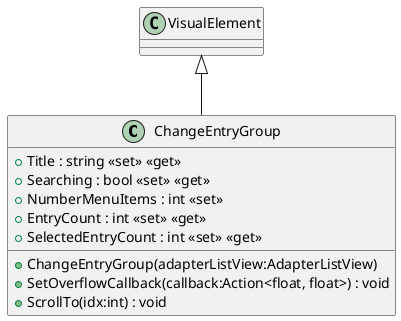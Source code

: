@startuml
class ChangeEntryGroup {
    + ChangeEntryGroup(adapterListView:AdapterListView)
    + Title : string <<set>> <<get>>
    + Searching : bool <<set>> <<get>>
    + NumberMenuItems : int <<set>>
    + EntryCount : int <<set>> <<get>>
    + SelectedEntryCount : int <<set>> <<get>>
    + SetOverflowCallback(callback:Action<float, float>) : void
    + ScrollTo(idx:int) : void
}
VisualElement <|-- ChangeEntryGroup
@enduml
